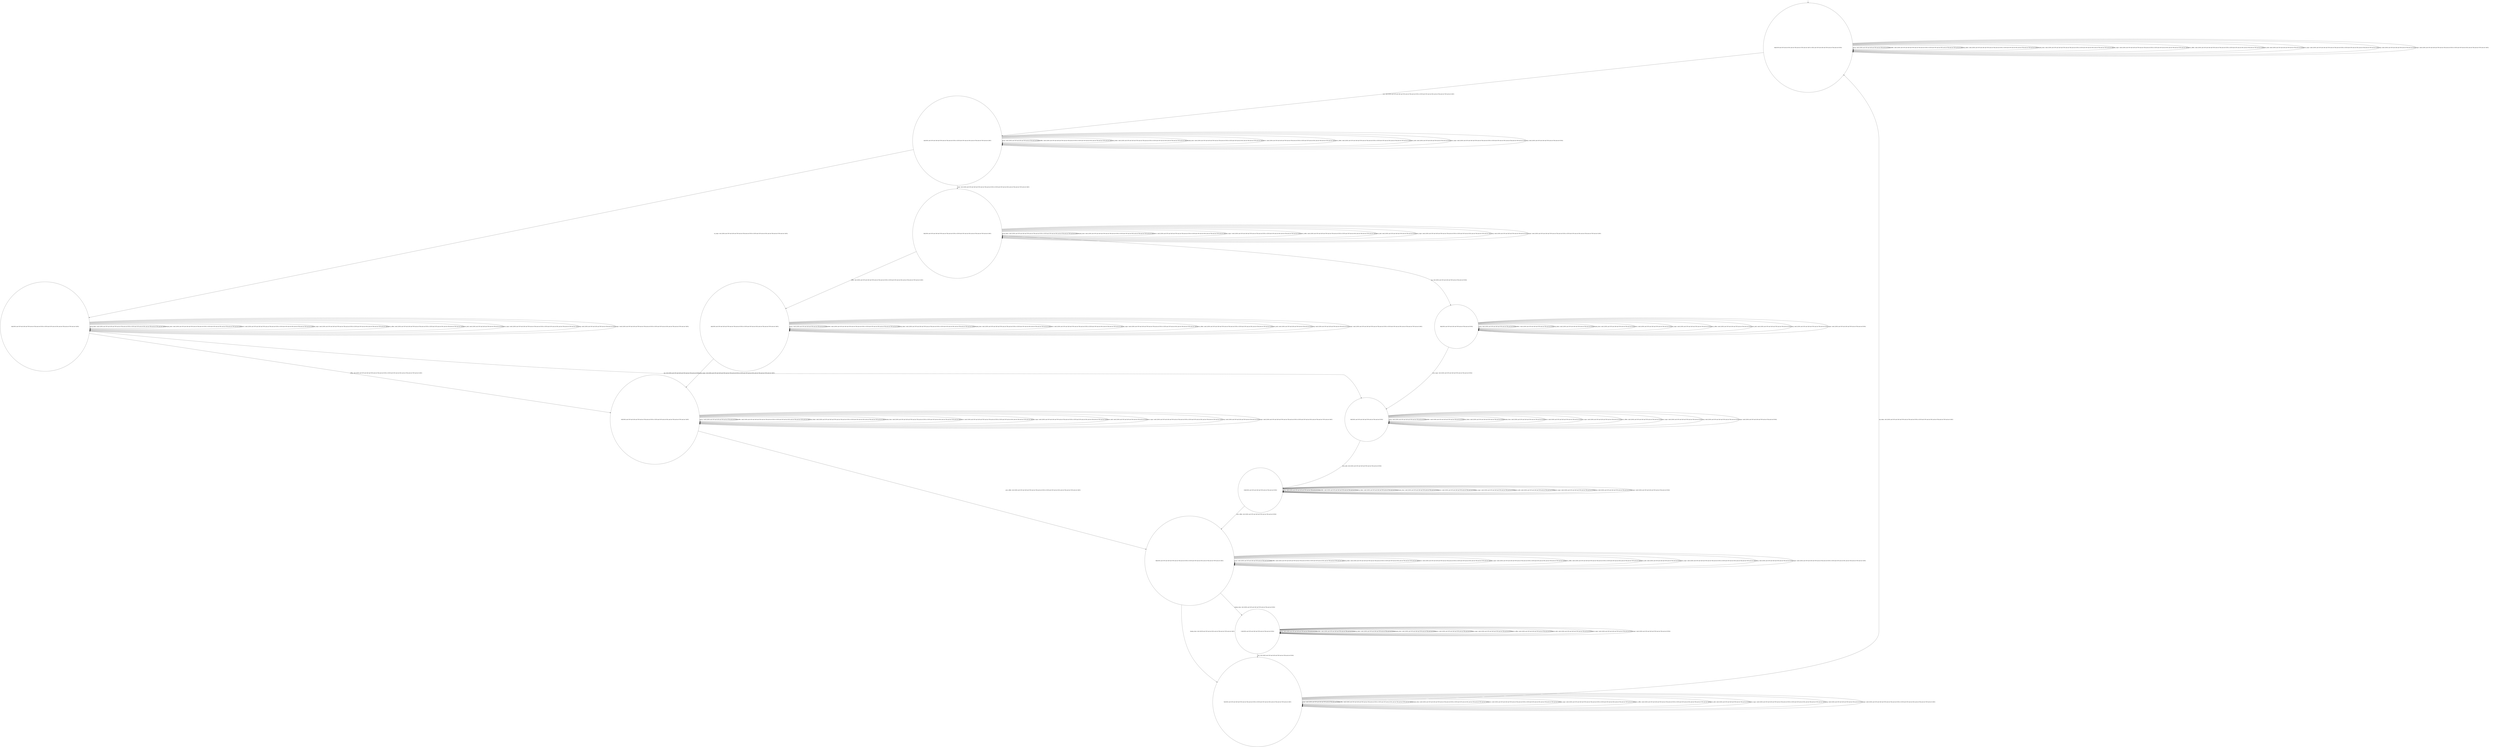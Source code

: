 digraph g {
	edge [lblstyle="above, sloped"];
	s0 [shape="circle" label="0@[((EUR and COF and not DOL and not TEA and not TON and not CAP) or (DOL and COF and CAP and TON and not TEA and not EUR))]"];
	s1 [shape="circle" label="1@[((DOL and COF and CAP and TON and not TEA and not EUR) or (EUR and COF and not DOL and not TEA and not TON and not CAP))]"];
	s2 [shape="circle" label="2@[((DOL and COF and CAP and TON and not TEA and not EUR) or (EUR and COF and not DOL and not TEA and not TON and not CAP))]"];
	s3 [shape="circle" label="3@[((DOL and COF and CAP and TON and not TEA and not EUR) or (EUR and COF and not DOL and not TEA and not TON and not CAP))]"];
	s4 [shape="circle" label="4@[((DOL and COF and CAP and TON and not TEA and not EUR) or (EUR and COF and not DOL and not TEA and not TON and not CAP))]"];
	s5 [shape="circle" label="5@[((DOL and COF and CAP and TON and not TEA and not EUR) or (EUR and COF and not DOL and not TEA and not TON and not CAP))]"];
	s6 [shape="circle" label="6@[((DOL and COF and CAP and TON and not TEA and not EUR) or (EUR and COF and not DOL and not TEA and not TON and not CAP))]"];
	s7 [shape="circle" label="7@[((DOL and COF and CAP and TON and not TEA and not EUR) or (EUR and COF and not DOL and not TEA and not TON and not CAP))]"];
	s8 [shape="circle" label="8@[((DOL and COF and CAP and TON and not TEA and not EUR))]"];
	s9 [shape="circle" label="9@[((DOL and COF and CAP and TON and not TEA and not EUR))]"];
	s10 [shape="circle" label="10@[((DOL and COF and CAP and TON and not TEA and not EUR))]"];
	s11 [shape="circle" label="11@[((DOL and COF and CAP and TON and not TEA and not EUR))]"];
	s0 -> s0 [label="cap / nok() [((DOL and COF and CAP and TON and not TEA and not EUR))]"];
	s0 -> s0 [label="coffee / nok() [((DOL and COF and CAP and TON and not TEA and not EUR) or (EUR and COF and not DOL and not TEA and not TON and not CAP))]"];
	s0 -> s0 [label="cup_taken / nok() [((DOL and COF and CAP and TON and not TEA and not EUR) or (EUR and COF and not DOL and not TEA and not TON and not CAP))]"];
	s0 -> s0 [label="display_done / nok() [((DOL and COF and CAP and TON and not TEA and not EUR) or (EUR and COF and not DOL and not TEA and not TON and not CAP))]"];
	s0 -> s1 [label="euro / ok() [((DOL and COF and CAP and TON and not TEA and not EUR) or (EUR and COF and not DOL and not TEA and not TON and not CAP))]"];
	s0 -> s0 [label="no_sugar / nok() [((DOL and COF and CAP and TON and not TEA and not EUR) or (EUR and COF and not DOL and not TEA and not TON and not CAP))]"];
	s0 -> s0 [label="pour_coffee / nok() [((DOL and COF and CAP and TON and not TEA and not EUR) or (EUR and COF and not DOL and not TEA and not TON and not CAP))]"];
	s0 -> s0 [label="pour_milk / nok() [((DOL and COF and CAP and TON and not TEA and not EUR))]"];
	s0 -> s0 [label="pour_sugar / nok() [((DOL and COF and CAP and TON and not TEA and not EUR) or (EUR and COF and not DOL and not TEA and not TON and not CAP))]"];
	s0 -> s0 [label="ring / nok() [((DOL and COF and CAP and TON and not TEA and not EUR))]"];
	s0 -> s0 [label="sugar / nok() [((DOL and COF and CAP and TON and not TEA and not EUR) or (EUR and COF and not DOL and not TEA and not TON and not CAP))]"];
	s1 -> s1 [label="cap / nok() [((DOL and COF and CAP and TON and not TEA and not EUR))]"];
	s1 -> s1 [label="coffee / nok() [((DOL and COF and CAP and TON and not TEA and not EUR) or (EUR and COF and not DOL and not TEA and not TON and not CAP))]"];
	s1 -> s1 [label="cup_taken / nok() [((DOL and COF and CAP and TON and not TEA and not EUR) or (EUR and COF and not DOL and not TEA and not TON and not CAP))]"];
	s1 -> s1 [label="display_done / nok() [((DOL and COF and CAP and TON and not TEA and not EUR) or (EUR and COF and not DOL and not TEA and not TON and not CAP))]"];
	s1 -> s1 [label="euro / nok() [((DOL and COF and CAP and TON and not TEA and not EUR) or (EUR and COF and not DOL and not TEA and not TON and not CAP))]"];
	s1 -> s2 [label="no_sugar / ok() [((DOL and COF and CAP and TON and not TEA and not EUR) or (EUR and COF and not DOL and not TEA and not TON and not CAP))]"];
	s1 -> s1 [label="pour_coffee / nok() [((DOL and COF and CAP and TON and not TEA and not EUR) or (EUR and COF and not DOL and not TEA and not TON and not CAP))]"];
	s1 -> s1 [label="pour_milk / nok() [((DOL and COF and CAP and TON and not TEA and not EUR))]"];
	s1 -> s1 [label="pour_sugar / nok() [((DOL and COF and CAP and TON and not TEA and not EUR) or (EUR and COF and not DOL and not TEA and not TON and not CAP))]"];
	s1 -> s1 [label="ring / nok() [((DOL and COF and CAP and TON and not TEA and not EUR))]"];
	s1 -> s3 [label="sugar / ok() [((DOL and COF and CAP and TON and not TEA and not EUR) or (EUR and COF and not DOL and not TEA and not TON and not CAP))]"];
	s2 -> s9 [label="cap / ok() [((DOL and COF and CAP and TON and not TEA and not EUR))]"];
	s2 -> s5 [label="coffee / ok() [((DOL and COF and CAP and TON and not TEA and not EUR) or (EUR and COF and not DOL and not TEA and not TON and not CAP))]"];
	s2 -> s2 [label="cup_taken / nok() [((DOL and COF and CAP and TON and not TEA and not EUR) or (EUR and COF and not DOL and not TEA and not TON and not CAP))]"];
	s2 -> s2 [label="display_done / nok() [((DOL and COF and CAP and TON and not TEA and not EUR) or (EUR and COF and not DOL and not TEA and not TON and not CAP))]"];
	s2 -> s2 [label="euro / nok() [((DOL and COF and CAP and TON and not TEA and not EUR) or (EUR and COF and not DOL and not TEA and not TON and not CAP))]"];
	s2 -> s2 [label="no_sugar / nok() [((DOL and COF and CAP and TON and not TEA and not EUR) or (EUR and COF and not DOL and not TEA and not TON and not CAP))]"];
	s2 -> s2 [label="pour_coffee / nok() [((DOL and COF and CAP and TON and not TEA and not EUR) or (EUR and COF and not DOL and not TEA and not TON and not CAP))]"];
	s2 -> s2 [label="pour_milk / nok() [((DOL and COF and CAP and TON and not TEA and not EUR))]"];
	s2 -> s2 [label="pour_sugar / nok() [((DOL and COF and CAP and TON and not TEA and not EUR) or (EUR and COF and not DOL and not TEA and not TON and not CAP))]"];
	s2 -> s2 [label="ring / nok() [((DOL and COF and CAP and TON and not TEA and not EUR))]"];
	s2 -> s2 [label="sugar / void() [((DOL and COF and CAP and TON and not TEA and not EUR) or (EUR and COF and not DOL and not TEA and not TON and not CAP))]"];
	s3 -> s8 [label="cap / ok() [((DOL and COF and CAP and TON and not TEA and not EUR))]"];
	s3 -> s4 [label="coffee / ok() [((DOL and COF and CAP and TON and not TEA and not EUR) or (EUR and COF and not DOL and not TEA and not TON and not CAP))]"];
	s3 -> s3 [label="cup_taken / nok() [((DOL and COF and CAP and TON and not TEA and not EUR) or (EUR and COF and not DOL and not TEA and not TON and not CAP))]"];
	s3 -> s3 [label="display_done / nok() [((DOL and COF and CAP and TON and not TEA and not EUR) or (EUR and COF and not DOL and not TEA and not TON and not CAP))]"];
	s3 -> s3 [label="euro / nok() [((DOL and COF and CAP and TON and not TEA and not EUR) or (EUR and COF and not DOL and not TEA and not TON and not CAP))]"];
	s3 -> s3 [label="no_sugar / void() [((DOL and COF and CAP and TON and not TEA and not EUR) or (EUR and COF and not DOL and not TEA and not TON and not CAP))]"];
	s3 -> s3 [label="pour_coffee / nok() [((DOL and COF and CAP and TON and not TEA and not EUR) or (EUR and COF and not DOL and not TEA and not TON and not CAP))]"];
	s3 -> s3 [label="pour_milk / nok() [((DOL and COF and CAP and TON and not TEA and not EUR))]"];
	s3 -> s3 [label="pour_sugar / nok() [((DOL and COF and CAP and TON and not TEA and not EUR) or (EUR and COF and not DOL and not TEA and not TON and not CAP))]"];
	s3 -> s3 [label="ring / nok() [((DOL and COF and CAP and TON and not TEA and not EUR))]"];
	s3 -> s3 [label="sugar / nok() [((DOL and COF and CAP and TON and not TEA and not EUR) or (EUR and COF and not DOL and not TEA and not TON and not CAP))]"];
	s4 -> s4 [label="cap / void() [((DOL and COF and CAP and TON and not TEA and not EUR))]"];
	s4 -> s4 [label="coffee / nok() [((DOL and COF and CAP and TON and not TEA and not EUR) or (EUR and COF and not DOL and not TEA and not TON and not CAP))]"];
	s4 -> s4 [label="cup_taken / nok() [((DOL and COF and CAP and TON and not TEA and not EUR) or (EUR and COF and not DOL and not TEA and not TON and not CAP))]"];
	s4 -> s4 [label="display_done / nok() [((DOL and COF and CAP and TON and not TEA and not EUR) or (EUR and COF and not DOL and not TEA and not TON and not CAP))]"];
	s4 -> s4 [label="euro / nok() [((DOL and COF and CAP and TON and not TEA and not EUR) or (EUR and COF and not DOL and not TEA and not TON and not CAP))]"];
	s4 -> s4 [label="no_sugar / nok() [((DOL and COF and CAP and TON and not TEA and not EUR) or (EUR and COF and not DOL and not TEA and not TON and not CAP))]"];
	s4 -> s4 [label="pour_coffee / nok() [((DOL and COF and CAP and TON and not TEA and not EUR) or (EUR and COF and not DOL and not TEA and not TON and not CAP))]"];
	s4 -> s4 [label="pour_milk / nok() [((DOL and COF and CAP and TON and not TEA and not EUR))]"];
	s4 -> s5 [label="pour_sugar / ok() [((DOL and COF and CAP and TON and not TEA and not EUR) or (EUR and COF and not DOL and not TEA and not TON and not CAP))]"];
	s4 -> s4 [label="ring / nok() [((DOL and COF and CAP and TON and not TEA and not EUR))]"];
	s4 -> s4 [label="sugar / nok() [((DOL and COF and CAP and TON and not TEA and not EUR) or (EUR and COF and not DOL and not TEA and not TON and not CAP))]"];
	s5 -> s5 [label="cap / void() [((DOL and COF and CAP and TON and not TEA and not EUR))]"];
	s5 -> s5 [label="coffee / nok() [((DOL and COF and CAP and TON and not TEA and not EUR) or (EUR and COF and not DOL and not TEA and not TON and not CAP))]"];
	s5 -> s5 [label="cup_taken / nok() [((DOL and COF and CAP and TON and not TEA and not EUR) or (EUR and COF and not DOL and not TEA and not TON and not CAP))]"];
	s5 -> s5 [label="display_done / nok() [((DOL and COF and CAP and TON and not TEA and not EUR) or (EUR and COF and not DOL and not TEA and not TON and not CAP))]"];
	s5 -> s5 [label="euro / nok() [((DOL and COF and CAP and TON and not TEA and not EUR) or (EUR and COF and not DOL and not TEA and not TON and not CAP))]"];
	s5 -> s5 [label="no_sugar / nok() [((DOL and COF and CAP and TON and not TEA and not EUR) or (EUR and COF and not DOL and not TEA and not TON and not CAP))]"];
	s5 -> s6 [label="pour_coffee / ok() [((DOL and COF and CAP and TON and not TEA and not EUR) or (EUR and COF and not DOL and not TEA and not TON and not CAP))]"];
	s5 -> s5 [label="pour_milk / nok() [((DOL and COF and CAP and TON and not TEA and not EUR))]"];
	s5 -> s5 [label="pour_sugar / nok() [((DOL and COF and CAP and TON and not TEA and not EUR) or (EUR and COF and not DOL and not TEA and not TON and not CAP))]"];
	s5 -> s5 [label="ring / nok() [((DOL and COF and CAP and TON and not TEA and not EUR))]"];
	s5 -> s5 [label="sugar / nok() [((DOL and COF and CAP and TON and not TEA and not EUR) or (EUR and COF and not DOL and not TEA and not TON and not CAP))]"];
	s6 -> s6 [label="cap / nok() [((DOL and COF and CAP and TON and not TEA and not EUR))]"];
	s6 -> s6 [label="coffee / nok() [((DOL and COF and CAP and TON and not TEA and not EUR) or (EUR and COF and not DOL and not TEA and not TON and not CAP))]"];
	s6 -> s6 [label="cup_taken / nok() [((DOL and COF and CAP and TON and not TEA and not EUR) or (EUR and COF and not DOL and not TEA and not TON and not CAP))]"];
	s6 -> s11 [label="display_done / ok() [((DOL and COF and CAP and TON and not TEA and not EUR))]"];
	s6 -> s7 [label="display_done / ok() [((EUR and COF and not DOL and not TEA and not TON and not CAP))]"];
	s6 -> s6 [label="euro / nok() [((DOL and COF and CAP and TON and not TEA and not EUR) or (EUR and COF and not DOL and not TEA and not TON and not CAP))]"];
	s6 -> s6 [label="no_sugar / nok() [((DOL and COF and CAP and TON and not TEA and not EUR) or (EUR and COF and not DOL and not TEA and not TON and not CAP))]"];
	s6 -> s6 [label="pour_coffee / nok() [((DOL and COF and CAP and TON and not TEA and not EUR) or (EUR and COF and not DOL and not TEA and not TON and not CAP))]"];
	s6 -> s6 [label="pour_milk / nok() [((DOL and COF and CAP and TON and not TEA and not EUR))]"];
	s6 -> s6 [label="pour_sugar / nok() [((DOL and COF and CAP and TON and not TEA and not EUR) or (EUR and COF and not DOL and not TEA and not TON and not CAP))]"];
	s6 -> s6 [label="ring / nok() [((DOL and COF and CAP and TON and not TEA and not EUR))]"];
	s6 -> s6 [label="sugar / nok() [((DOL and COF and CAP and TON and not TEA and not EUR) or (EUR and COF and not DOL and not TEA and not TON and not CAP))]"];
	s7 -> s7 [label="cap / nok() [((DOL and COF and CAP and TON and not TEA and not EUR))]"];
	s7 -> s7 [label="coffee / nok() [((DOL and COF and CAP and TON and not TEA and not EUR) or (EUR and COF and not DOL and not TEA and not TON and not CAP))]"];
	s7 -> s0 [label="cup_taken / ok() [((DOL and COF and CAP and TON and not TEA and not EUR) or (EUR and COF and not DOL and not TEA and not TON and not CAP))]"];
	s7 -> s7 [label="display_done / nok() [((DOL and COF and CAP and TON and not TEA and not EUR) or (EUR and COF and not DOL and not TEA and not TON and not CAP))]"];
	s7 -> s7 [label="euro / nok() [((DOL and COF and CAP and TON and not TEA and not EUR) or (EUR and COF and not DOL and not TEA and not TON and not CAP))]"];
	s7 -> s7 [label="no_sugar / nok() [((DOL and COF and CAP and TON and not TEA and not EUR) or (EUR and COF and not DOL and not TEA and not TON and not CAP))]"];
	s7 -> s7 [label="pour_coffee / nok() [((DOL and COF and CAP and TON and not TEA and not EUR) or (EUR and COF and not DOL and not TEA and not TON and not CAP))]"];
	s7 -> s7 [label="pour_milk / nok() [((DOL and COF and CAP and TON and not TEA and not EUR))]"];
	s7 -> s7 [label="pour_sugar / nok() [((DOL and COF and CAP and TON and not TEA and not EUR) or (EUR and COF and not DOL and not TEA and not TON and not CAP))]"];
	s7 -> s7 [label="ring / nok() [((DOL and COF and CAP and TON and not TEA and not EUR))]"];
	s7 -> s7 [label="sugar / nok() [((DOL and COF and CAP and TON and not TEA and not EUR) or (EUR and COF and not DOL and not TEA and not TON and not CAP))]"];
	s8 -> s8 [label="cap / nok() [((DOL and COF and CAP and TON and not TEA and not EUR))]"];
	s8 -> s8 [label="coffee / void() [((DOL and COF and CAP and TON and not TEA and not EUR))]"];
	s8 -> s8 [label="cup_taken / nok() [((DOL and COF and CAP and TON and not TEA and not EUR))]"];
	s8 -> s8 [label="display_done / nok() [((DOL and COF and CAP and TON and not TEA and not EUR))]"];
	s8 -> s8 [label="euro / nok() [((DOL and COF and CAP and TON and not TEA and not EUR))]"];
	s8 -> s8 [label="no_sugar / nok() [((DOL and COF and CAP and TON and not TEA and not EUR))]"];
	s8 -> s8 [label="pour_coffee / nok() [((DOL and COF and CAP and TON and not TEA and not EUR))]"];
	s8 -> s8 [label="pour_milk / nok() [((DOL and COF and CAP and TON and not TEA and not EUR))]"];
	s8 -> s9 [label="pour_sugar / ok() [((DOL and COF and CAP and TON and not TEA and not EUR))]"];
	s8 -> s8 [label="ring / nok() [((DOL and COF and CAP and TON and not TEA and not EUR))]"];
	s8 -> s8 [label="sugar / nok() [((DOL and COF and CAP and TON and not TEA and not EUR))]"];
	s9 -> s9 [label="cap / nok() [((DOL and COF and CAP and TON and not TEA and not EUR))]"];
	s9 -> s9 [label="coffee / void() [((DOL and COF and CAP and TON and not TEA and not EUR))]"];
	s9 -> s9 [label="cup_taken / nok() [((DOL and COF and CAP and TON and not TEA and not EUR))]"];
	s9 -> s9 [label="display_done / nok() [((DOL and COF and CAP and TON and not TEA and not EUR))]"];
	s9 -> s9 [label="euro / nok() [((DOL and COF and CAP and TON and not TEA and not EUR))]"];
	s9 -> s9 [label="no_sugar / nok() [((DOL and COF and CAP and TON and not TEA and not EUR))]"];
	s9 -> s9 [label="pour_coffee / nok() [((DOL and COF and CAP and TON and not TEA and not EUR))]"];
	s9 -> s10 [label="pour_milk / ok() [((DOL and COF and CAP and TON and not TEA and not EUR))]"];
	s9 -> s9 [label="pour_sugar / nok() [((DOL and COF and CAP and TON and not TEA and not EUR))]"];
	s9 -> s9 [label="ring / nok() [((DOL and COF and CAP and TON and not TEA and not EUR))]"];
	s9 -> s9 [label="sugar / nok() [((DOL and COF and CAP and TON and not TEA and not EUR))]"];
	s10 -> s10 [label="cap / nok() [((DOL and COF and CAP and TON and not TEA and not EUR))]"];
	s10 -> s10 [label="coffee / nok() [((DOL and COF and CAP and TON and not TEA and not EUR))]"];
	s10 -> s10 [label="cup_taken / nok() [((DOL and COF and CAP and TON and not TEA and not EUR))]"];
	s10 -> s10 [label="display_done / nok() [((DOL and COF and CAP and TON and not TEA and not EUR))]"];
	s10 -> s10 [label="euro / nok() [((DOL and COF and CAP and TON and not TEA and not EUR))]"];
	s10 -> s10 [label="no_sugar / nok() [((DOL and COF and CAP and TON and not TEA and not EUR))]"];
	s10 -> s6 [label="pour_coffee / ok() [((DOL and COF and CAP and TON and not TEA and not EUR))]"];
	s10 -> s10 [label="pour_milk / nok() [((DOL and COF and CAP and TON and not TEA and not EUR))]"];
	s10 -> s10 [label="pour_sugar / nok() [((DOL and COF and CAP and TON and not TEA and not EUR))]"];
	s10 -> s10 [label="ring / nok() [((DOL and COF and CAP and TON and not TEA and not EUR))]"];
	s10 -> s10 [label="sugar / nok() [((DOL and COF and CAP and TON and not TEA and not EUR))]"];
	s11 -> s11 [label="cap / nok() [((DOL and COF and CAP and TON and not TEA and not EUR))]"];
	s11 -> s11 [label="coffee / nok() [((DOL and COF and CAP and TON and not TEA and not EUR))]"];
	s11 -> s11 [label="cup_taken / nok() [((DOL and COF and CAP and TON and not TEA and not EUR))]"];
	s11 -> s11 [label="display_done / nok() [((DOL and COF and CAP and TON and not TEA and not EUR))]"];
	s11 -> s11 [label="euro / nok() [((DOL and COF and CAP and TON and not TEA and not EUR))]"];
	s11 -> s11 [label="no_sugar / nok() [((DOL and COF and CAP and TON and not TEA and not EUR))]"];
	s11 -> s11 [label="pour_coffee / nok() [((DOL and COF and CAP and TON and not TEA and not EUR))]"];
	s11 -> s11 [label="pour_milk / nok() [((DOL and COF and CAP and TON and not TEA and not EUR))]"];
	s11 -> s11 [label="pour_sugar / nok() [((DOL and COF and CAP and TON and not TEA and not EUR))]"];
	s11 -> s7 [label="ring / ok() [((DOL and COF and CAP and TON and not TEA and not EUR))]"];
	s11 -> s11 [label="sugar / nok() [((DOL and COF and CAP and TON and not TEA and not EUR))]"];
	__start0 [label="" shape="none" width="0" height="0"];
	__start0 -> s0;
}